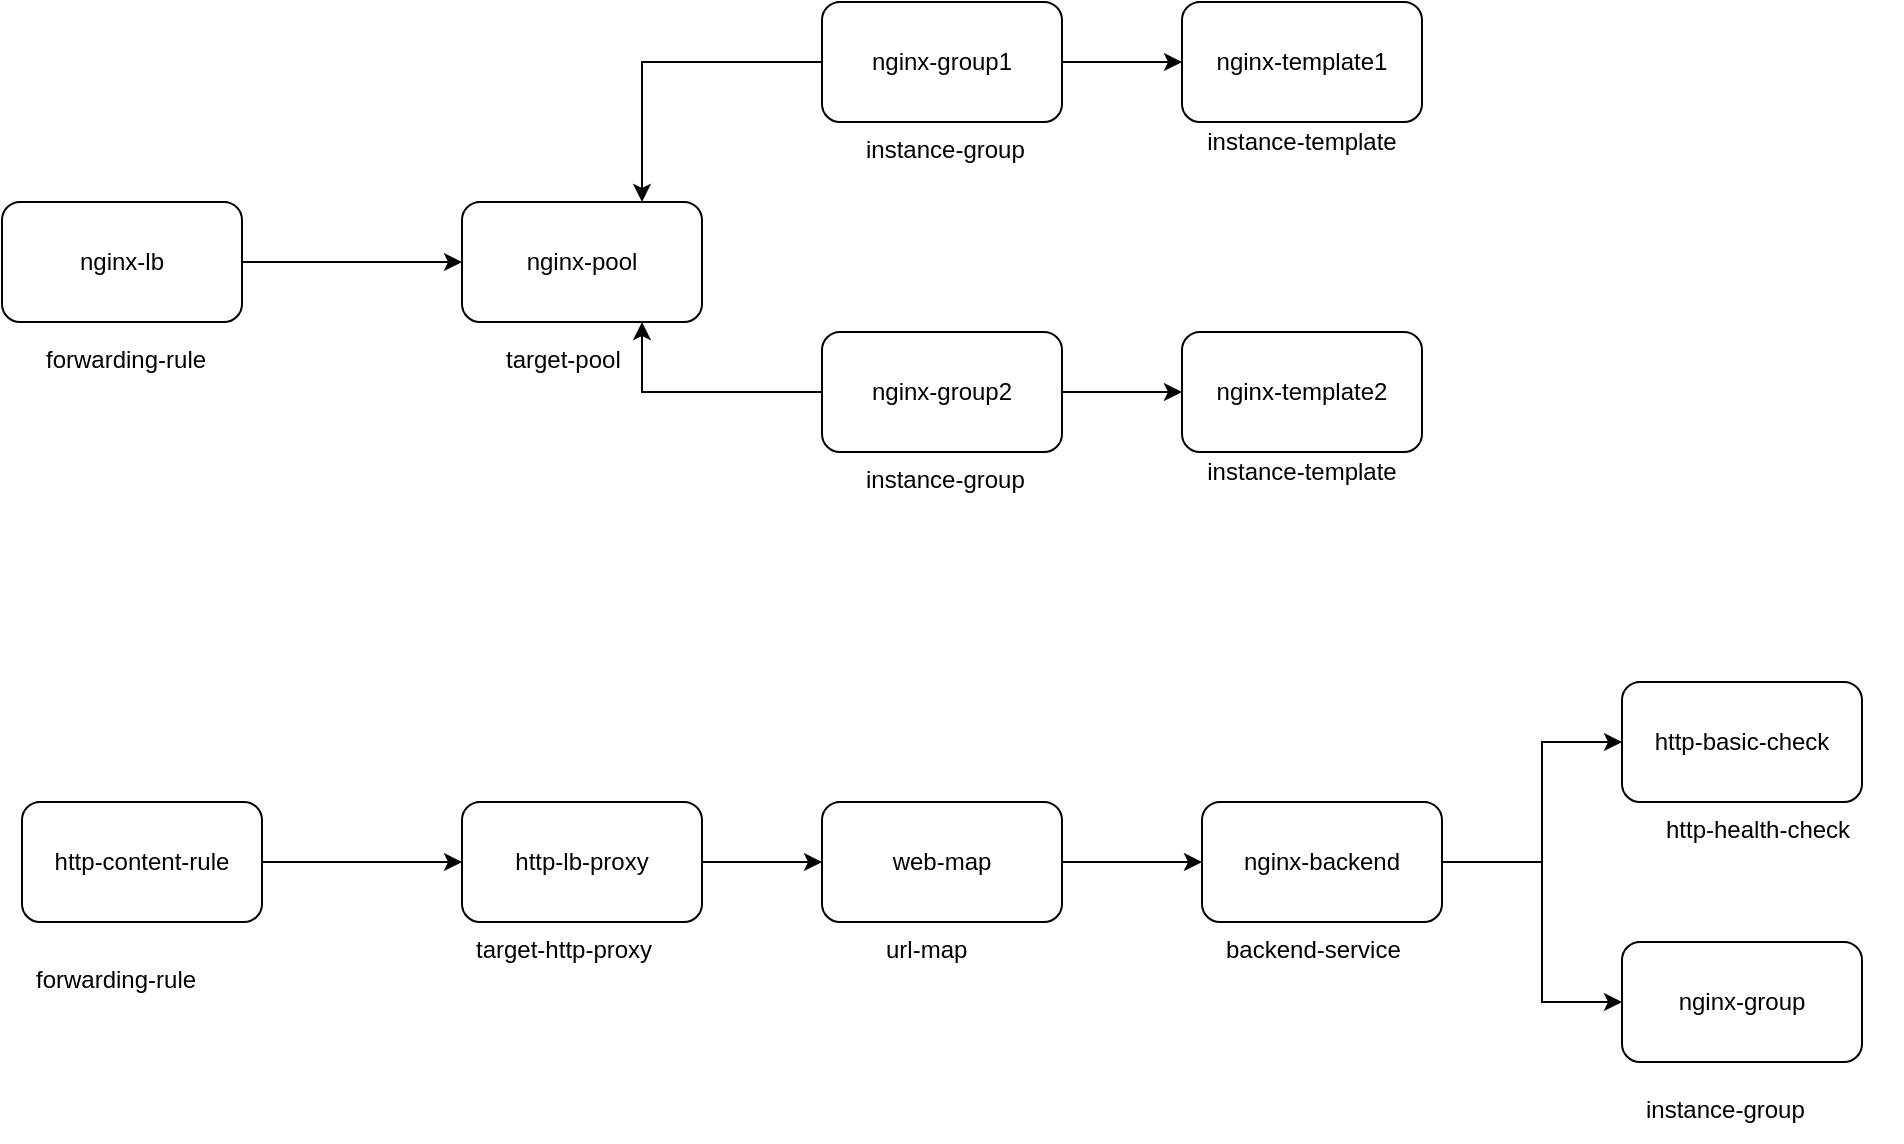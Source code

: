 <mxfile version="10.5.5" type="github"><diagram id="ENLy8N57LWuTni4IWDTc" name="Page-1"><mxGraphModel dx="1895" dy="963" grid="1" gridSize="10" guides="1" tooltips="1" connect="1" arrows="1" fold="1" page="1" pageScale="1" pageWidth="1654" pageHeight="1169" math="0" shadow="0"><root><mxCell id="0"/><mxCell id="1" parent="0"/><mxCell id="LJP7QpX35pehGBOV3t7R-1" value="&lt;span&gt;http-basic-check&lt;/span&gt;" style="rounded=1;whiteSpace=wrap;html=1;" vertex="1" parent="1"><mxGeometry x="820" y="490" width="120" height="60" as="geometry"/></mxCell><mxCell id="LJP7QpX35pehGBOV3t7R-3" style="edgeStyle=orthogonalEdgeStyle;rounded=0;orthogonalLoop=1;jettySize=auto;html=1;entryX=0;entryY=0.5;entryDx=0;entryDy=0;" edge="1" parent="1" source="LJP7QpX35pehGBOV3t7R-2" target="LJP7QpX35pehGBOV3t7R-1"><mxGeometry relative="1" as="geometry"><Array as="points"><mxPoint x="780" y="580"/><mxPoint x="780" y="520"/></Array></mxGeometry></mxCell><mxCell id="LJP7QpX35pehGBOV3t7R-35" style="edgeStyle=orthogonalEdgeStyle;rounded=0;orthogonalLoop=1;jettySize=auto;html=1;entryX=0;entryY=0.5;entryDx=0;entryDy=0;" edge="1" parent="1" source="LJP7QpX35pehGBOV3t7R-2" target="LJP7QpX35pehGBOV3t7R-31"><mxGeometry relative="1" as="geometry"><Array as="points"><mxPoint x="780" y="580"/><mxPoint x="780" y="650"/></Array></mxGeometry></mxCell><mxCell id="LJP7QpX35pehGBOV3t7R-2" value="&lt;span&gt;nginx-backend&lt;/span&gt;" style="rounded=1;whiteSpace=wrap;html=1;" vertex="1" parent="1"><mxGeometry x="610" y="550" width="120" height="60" as="geometry"/></mxCell><mxCell id="LJP7QpX35pehGBOV3t7R-6" style="edgeStyle=orthogonalEdgeStyle;rounded=0;orthogonalLoop=1;jettySize=auto;html=1;" edge="1" parent="1" source="LJP7QpX35pehGBOV3t7R-4" target="LJP7QpX35pehGBOV3t7R-2"><mxGeometry relative="1" as="geometry"/></mxCell><mxCell id="LJP7QpX35pehGBOV3t7R-4" value="&lt;span&gt;web-map&lt;/span&gt;&lt;br&gt;" style="rounded=1;whiteSpace=wrap;html=1;" vertex="1" parent="1"><mxGeometry x="420" y="550" width="120" height="60" as="geometry"/></mxCell><mxCell id="LJP7QpX35pehGBOV3t7R-9" style="edgeStyle=orthogonalEdgeStyle;rounded=0;orthogonalLoop=1;jettySize=auto;html=1;entryX=0;entryY=0.5;entryDx=0;entryDy=0;" edge="1" parent="1" source="LJP7QpX35pehGBOV3t7R-8" target="LJP7QpX35pehGBOV3t7R-4"><mxGeometry relative="1" as="geometry"/></mxCell><mxCell id="LJP7QpX35pehGBOV3t7R-8" value="&lt;span&gt;http-lb-proxy &lt;/span&gt;&lt;br&gt;" style="rounded=1;whiteSpace=wrap;html=1;" vertex="1" parent="1"><mxGeometry x="240" y="550" width="120" height="60" as="geometry"/></mxCell><mxCell id="LJP7QpX35pehGBOV3t7R-10" value="&lt;span&gt;nginx-template1&lt;/span&gt;" style="rounded=1;whiteSpace=wrap;html=1;" vertex="1" parent="1"><mxGeometry x="600" y="150" width="120" height="60" as="geometry"/></mxCell><mxCell id="LJP7QpX35pehGBOV3t7R-11" value="&lt;span&gt;instance-template&lt;/span&gt;" style="text;html=1;strokeColor=none;fillColor=none;align=center;verticalAlign=middle;whiteSpace=wrap;rounded=0;" vertex="1" parent="1"><mxGeometry x="610" y="210" width="100" height="20" as="geometry"/></mxCell><mxCell id="LJP7QpX35pehGBOV3t7R-12" value="&lt;span&gt;nginx-pool&lt;/span&gt;" style="rounded=1;whiteSpace=wrap;html=1;" vertex="1" parent="1"><mxGeometry x="240" y="250" width="120" height="60" as="geometry"/></mxCell><mxCell id="LJP7QpX35pehGBOV3t7R-13" value="target-pool" style="text;html=1;" vertex="1" parent="1"><mxGeometry x="260" y="315" width="60" height="30" as="geometry"/></mxCell><mxCell id="LJP7QpX35pehGBOV3t7R-21" style="edgeStyle=orthogonalEdgeStyle;rounded=0;orthogonalLoop=1;jettySize=auto;html=1;entryX=0;entryY=0.5;entryDx=0;entryDy=0;" edge="1" parent="1" source="LJP7QpX35pehGBOV3t7R-14" target="LJP7QpX35pehGBOV3t7R-10"><mxGeometry relative="1" as="geometry"/></mxCell><mxCell id="LJP7QpX35pehGBOV3t7R-22" style="edgeStyle=orthogonalEdgeStyle;rounded=0;orthogonalLoop=1;jettySize=auto;html=1;" edge="1" parent="1" source="LJP7QpX35pehGBOV3t7R-14" target="LJP7QpX35pehGBOV3t7R-12"><mxGeometry relative="1" as="geometry"><Array as="points"><mxPoint x="330" y="180"/></Array></mxGeometry></mxCell><mxCell id="LJP7QpX35pehGBOV3t7R-14" value="&lt;span&gt;nginx-group1&lt;/span&gt;" style="rounded=1;whiteSpace=wrap;html=1;" vertex="1" parent="1"><mxGeometry x="420" y="150" width="120" height="60" as="geometry"/></mxCell><mxCell id="LJP7QpX35pehGBOV3t7R-15" value="instance-group" style="text;html=1;" vertex="1" parent="1"><mxGeometry x="440" y="210" width="100" height="30" as="geometry"/></mxCell><mxCell id="LJP7QpX35pehGBOV3t7R-20" style="edgeStyle=orthogonalEdgeStyle;rounded=0;orthogonalLoop=1;jettySize=auto;html=1;entryX=0;entryY=0.5;entryDx=0;entryDy=0;" edge="1" parent="1" source="LJP7QpX35pehGBOV3t7R-16" target="LJP7QpX35pehGBOV3t7R-12"><mxGeometry relative="1" as="geometry"/></mxCell><mxCell id="LJP7QpX35pehGBOV3t7R-16" value="&lt;span&gt;nginx-lb&lt;/span&gt;" style="rounded=1;whiteSpace=wrap;html=1;" vertex="1" parent="1"><mxGeometry x="10" y="250" width="120" height="60" as="geometry"/></mxCell><mxCell id="LJP7QpX35pehGBOV3t7R-19" value="forwarding-rule" style="text;html=1;" vertex="1" parent="1"><mxGeometry x="30" y="315" width="90" height="30" as="geometry"/></mxCell><mxCell id="LJP7QpX35pehGBOV3t7R-23" value="&lt;span&gt;nginx-template2&lt;/span&gt;" style="rounded=1;whiteSpace=wrap;html=1;" vertex="1" parent="1"><mxGeometry x="600" y="315" width="120" height="60" as="geometry"/></mxCell><mxCell id="LJP7QpX35pehGBOV3t7R-24" value="&lt;span&gt;instance-template&lt;/span&gt;" style="text;html=1;strokeColor=none;fillColor=none;align=center;verticalAlign=middle;whiteSpace=wrap;rounded=0;" vertex="1" parent="1"><mxGeometry x="610" y="375" width="100" height="20" as="geometry"/></mxCell><mxCell id="LJP7QpX35pehGBOV3t7R-25" style="edgeStyle=orthogonalEdgeStyle;rounded=0;orthogonalLoop=1;jettySize=auto;html=1;entryX=0;entryY=0.5;entryDx=0;entryDy=0;" edge="1" parent="1" source="LJP7QpX35pehGBOV3t7R-26" target="LJP7QpX35pehGBOV3t7R-23"><mxGeometry relative="1" as="geometry"/></mxCell><mxCell id="LJP7QpX35pehGBOV3t7R-28" style="edgeStyle=orthogonalEdgeStyle;rounded=0;orthogonalLoop=1;jettySize=auto;html=1;entryX=0.75;entryY=1;entryDx=0;entryDy=0;" edge="1" parent="1" source="LJP7QpX35pehGBOV3t7R-26" target="LJP7QpX35pehGBOV3t7R-12"><mxGeometry relative="1" as="geometry"/></mxCell><mxCell id="LJP7QpX35pehGBOV3t7R-26" value="&lt;span&gt;nginx-group2&lt;/span&gt;" style="rounded=1;whiteSpace=wrap;html=1;" vertex="1" parent="1"><mxGeometry x="420" y="315" width="120" height="60" as="geometry"/></mxCell><mxCell id="LJP7QpX35pehGBOV3t7R-27" value="instance-group" style="text;html=1;" vertex="1" parent="1"><mxGeometry x="440" y="375" width="100" height="30" as="geometry"/></mxCell><mxCell id="LJP7QpX35pehGBOV3t7R-29" value="http-health-check" style="text;html=1;" vertex="1" parent="1"><mxGeometry x="840" y="550" width="120" height="30" as="geometry"/></mxCell><mxCell id="LJP7QpX35pehGBOV3t7R-31" value="&lt;span&gt;nginx-group&lt;/span&gt;" style="rounded=1;whiteSpace=wrap;html=1;" vertex="1" parent="1"><mxGeometry x="820" y="620" width="120" height="60" as="geometry"/></mxCell><mxCell id="LJP7QpX35pehGBOV3t7R-32" value="instance-group" style="text;html=1;" vertex="1" parent="1"><mxGeometry x="830" y="690" width="100" height="30" as="geometry"/></mxCell><mxCell id="LJP7QpX35pehGBOV3t7R-37" value="backend-service" style="text;html=1;" vertex="1" parent="1"><mxGeometry x="620" y="610" width="110" height="30" as="geometry"/></mxCell><mxCell id="LJP7QpX35pehGBOV3t7R-38" value="url-map" style="text;html=1;" vertex="1" parent="1"><mxGeometry x="450" y="610" width="70" height="30" as="geometry"/></mxCell><mxCell id="LJP7QpX35pehGBOV3t7R-39" value="target-http-proxy" style="text;html=1;" vertex="1" parent="1"><mxGeometry x="245" y="610" width="120" height="30" as="geometry"/></mxCell><mxCell id="LJP7QpX35pehGBOV3t7R-42" style="edgeStyle=orthogonalEdgeStyle;rounded=0;orthogonalLoop=1;jettySize=auto;html=1;entryX=0;entryY=0.5;entryDx=0;entryDy=0;" edge="1" parent="1" source="LJP7QpX35pehGBOV3t7R-40" target="LJP7QpX35pehGBOV3t7R-8"><mxGeometry relative="1" as="geometry"/></mxCell><mxCell id="LJP7QpX35pehGBOV3t7R-40" value="&lt;span&gt;http-content-rule&lt;/span&gt;" style="rounded=1;whiteSpace=wrap;html=1;" vertex="1" parent="1"><mxGeometry x="20" y="550" width="120" height="60" as="geometry"/></mxCell><mxCell id="LJP7QpX35pehGBOV3t7R-41" value="forwarding-rule" style="text;html=1;" vertex="1" parent="1"><mxGeometry x="25" y="625" width="110" height="30" as="geometry"/></mxCell></root></mxGraphModel></diagram></mxfile>